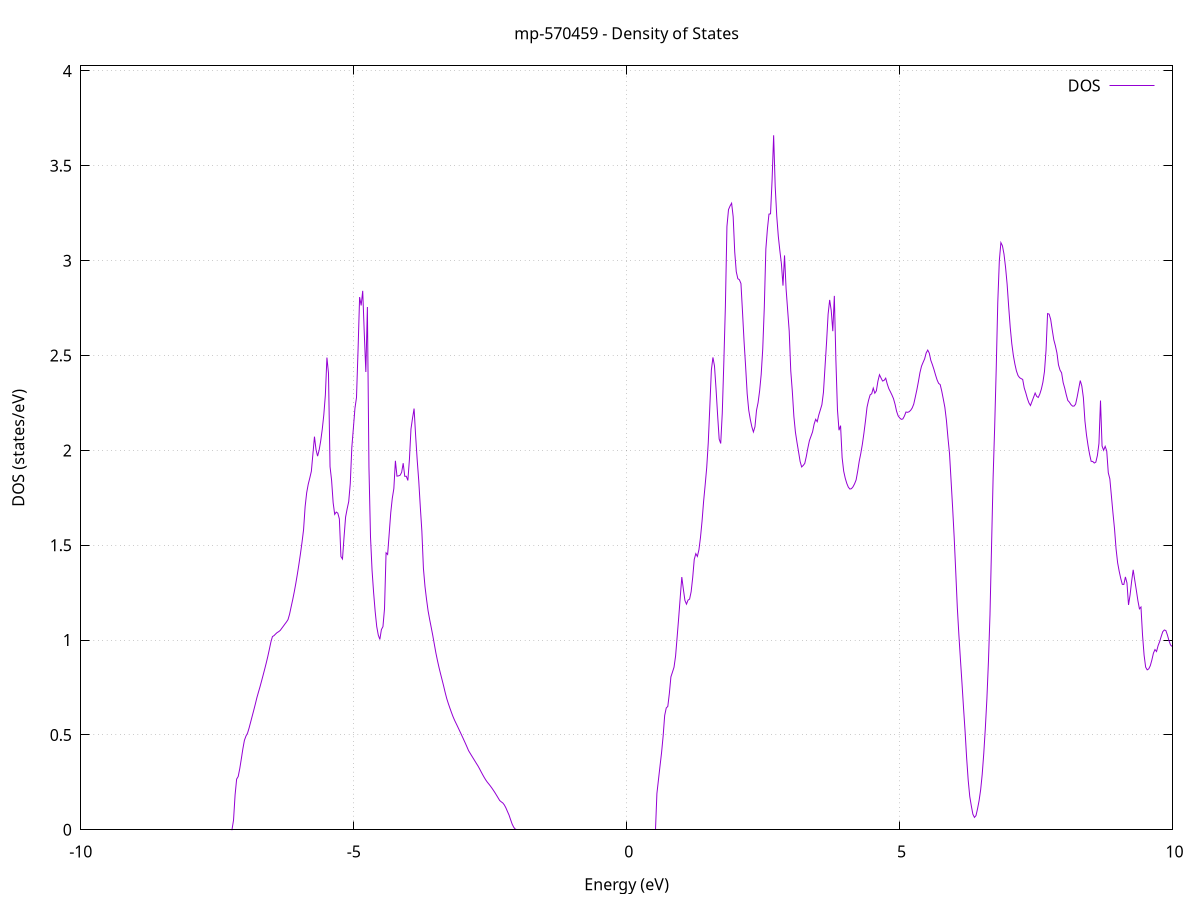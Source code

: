 set title 'mp-570459 - Density of States'
set xlabel 'Energy (eV)'
set ylabel 'DOS (states/eV)'
set grid
set xrange [-10:10]
set yrange [0:4.027]
set xzeroaxis lt -1
set terminal png size 800,600
set output 'mp-570459_dos_gnuplot.png'
plot '-' using 1:2 with lines title 'DOS'
-9.825200 0.000000
-9.796700 0.000000
-9.768200 0.000000
-9.739700 0.000000
-9.711200 0.000000
-9.682700 0.000000
-9.654200 0.000000
-9.625600 0.000000
-9.597100 0.000000
-9.568600 0.000000
-9.540100 0.000000
-9.511600 0.000000
-9.483100 0.000000
-9.454600 0.000000
-9.426000 0.000000
-9.397500 0.000000
-9.369000 0.000000
-9.340500 0.000000
-9.312000 0.000000
-9.283500 0.000000
-9.254900 0.000000
-9.226400 0.000000
-9.197900 0.000000
-9.169400 0.000000
-9.140900 0.000000
-9.112400 0.000000
-9.083900 0.000000
-9.055300 0.000000
-9.026800 0.000000
-8.998300 0.000000
-8.969800 0.000000
-8.941300 0.000000
-8.912800 0.000000
-8.884200 0.000000
-8.855700 0.000000
-8.827200 0.000000
-8.798700 0.000000
-8.770200 0.000000
-8.741700 0.000000
-8.713200 0.000000
-8.684600 0.000000
-8.656100 0.000000
-8.627600 0.000000
-8.599100 0.000000
-8.570600 0.000000
-8.542100 0.000000
-8.513600 0.000000
-8.485000 0.000000
-8.456500 0.000000
-8.428000 0.000000
-8.399500 0.000000
-8.371000 0.000000
-8.342500 0.000000
-8.313900 0.000000
-8.285400 0.000000
-8.256900 0.000000
-8.228400 0.000000
-8.199900 0.000000
-8.171400 0.000000
-8.142900 0.000000
-8.114300 0.000000
-8.085800 0.000000
-8.057300 0.000000
-8.028800 0.000000
-8.000300 0.000000
-7.971800 0.000000
-7.943200 0.000000
-7.914700 0.000000
-7.886200 0.000000
-7.857700 0.000000
-7.829200 0.000000
-7.800700 0.000000
-7.772200 0.000000
-7.743600 0.000000
-7.715100 0.000000
-7.686600 0.000000
-7.658100 0.000000
-7.629600 0.000000
-7.601100 0.000000
-7.572600 0.000000
-7.544000 0.000000
-7.515500 0.000000
-7.487000 0.000000
-7.458500 0.000000
-7.430000 0.000000
-7.401500 0.000000
-7.372900 0.000000
-7.344400 0.000000
-7.315900 0.000000
-7.287400 0.000000
-7.258900 0.000000
-7.230400 0.000400
-7.201900 0.050500
-7.173300 0.183800
-7.144800 0.267000
-7.116300 0.280900
-7.087800 0.322200
-7.059300 0.373300
-7.030800 0.426700
-7.002200 0.471900
-6.973700 0.494200
-6.945200 0.509300
-6.916700 0.536700
-6.888200 0.567800
-6.859700 0.599100
-6.831200 0.630400
-6.802600 0.662600
-6.774100 0.696200
-6.745600 0.725200
-6.717100 0.753400
-6.688600 0.783900
-6.660100 0.814800
-6.631600 0.846200
-6.603000 0.878600
-6.574500 0.913000
-6.546000 0.950600
-6.517500 0.989700
-6.489000 1.018600
-6.460500 1.023400
-6.431900 1.031900
-6.403400 1.039500
-6.374900 1.044400
-6.346400 1.051000
-6.317900 1.062200
-6.289400 1.073200
-6.260900 1.084500
-6.232300 1.095400
-6.203800 1.108000
-6.175300 1.136200
-6.146800 1.175000
-6.118300 1.212400
-6.089800 1.253300
-6.061200 1.298200
-6.032700 1.347000
-6.004200 1.399200
-5.975700 1.455100
-5.947200 1.515500
-5.918700 1.582200
-5.890200 1.703300
-5.861600 1.777000
-5.833100 1.821800
-5.804600 1.854600
-5.776100 1.889900
-5.747600 1.981000
-5.719100 2.072500
-5.690600 2.003900
-5.662000 1.969500
-5.633500 2.001300
-5.605000 2.049600
-5.576500 2.110900
-5.548000 2.187400
-5.519500 2.291800
-5.490900 2.489400
-5.462400 2.407200
-5.433900 1.914600
-5.405400 1.842300
-5.376900 1.724200
-5.348400 1.662600
-5.319900 1.674800
-5.291300 1.669100
-5.262800 1.638600
-5.234300 1.440400
-5.205800 1.427500
-5.177300 1.542700
-5.148800 1.648600
-5.120200 1.692200
-5.091700 1.729900
-5.063200 1.825200
-5.034700 2.015400
-5.006200 2.117300
-4.977700 2.221300
-4.949200 2.278500
-4.920600 2.529700
-4.892100 2.808100
-4.863600 2.764100
-4.835100 2.841100
-4.806600 2.617800
-4.778100 2.413300
-4.749600 2.755700
-4.721000 1.912500
-4.692500 1.544200
-4.664000 1.367900
-4.635500 1.250000
-4.607000 1.150600
-4.578500 1.071300
-4.549900 1.026400
-4.521400 1.003400
-4.492900 1.055300
-4.464400 1.070900
-4.435900 1.165500
-4.407400 1.460000
-4.378900 1.451400
-4.350300 1.560000
-4.321800 1.670600
-4.293300 1.747500
-4.264800 1.798500
-4.236300 1.945100
-4.207800 1.864200
-4.179200 1.865600
-4.150700 1.868900
-4.122200 1.883900
-4.093700 1.932400
-4.065200 1.863300
-4.036700 1.863400
-4.008200 1.841500
-3.979600 1.952000
-3.951100 2.112500
-3.922600 2.169900
-3.894100 2.220500
-3.865600 2.076400
-3.837100 1.949400
-3.808600 1.839500
-3.780000 1.701900
-3.751500 1.573900
-3.723000 1.377600
-3.694500 1.282900
-3.666000 1.214600
-3.637500 1.154000
-3.608900 1.108800
-3.580400 1.067200
-3.551900 1.024600
-3.523400 0.978600
-3.494900 0.932400
-3.466400 0.892800
-3.437900 0.856000
-3.409300 0.822300
-3.380800 0.790100
-3.352300 0.757400
-3.323800 0.722800
-3.295300 0.691200
-3.266800 0.665400
-3.238200 0.641500
-3.209700 0.618600
-3.181200 0.596800
-3.152700 0.577600
-3.124200 0.560600
-3.095700 0.543600
-3.067200 0.526100
-3.038600 0.508600
-3.010100 0.490900
-2.981600 0.473000
-2.953100 0.455000
-2.924600 0.436400
-2.896100 0.417200
-2.867600 0.403600
-2.839000 0.390100
-2.810500 0.376800
-2.782000 0.363500
-2.753500 0.350100
-2.725000 0.337200
-2.696500 0.322400
-2.667900 0.306600
-2.639400 0.291400
-2.610900 0.276800
-2.582400 0.263300
-2.553900 0.251500
-2.525400 0.241400
-2.496900 0.230900
-2.468300 0.219600
-2.439800 0.207600
-2.411300 0.195000
-2.382800 0.181600
-2.354300 0.168000
-2.325800 0.154300
-2.297200 0.147300
-2.268700 0.141400
-2.240200 0.130800
-2.211700 0.115300
-2.183200 0.096200
-2.154700 0.077600
-2.126200 0.053400
-2.097600 0.030100
-2.069100 0.013500
-2.040600 0.003400
-2.012100 0.000000
-1.983600 0.000000
-1.955100 0.000000
-1.926600 0.000000
-1.898000 0.000000
-1.869500 0.000000
-1.841000 0.000000
-1.812500 0.000000
-1.784000 0.000000
-1.755500 0.000000
-1.726900 0.000000
-1.698400 0.000000
-1.669900 0.000000
-1.641400 0.000000
-1.612900 0.000000
-1.584400 0.000000
-1.555900 0.000000
-1.527300 0.000000
-1.498800 0.000000
-1.470300 0.000000
-1.441800 0.000000
-1.413300 0.000000
-1.384800 0.000000
-1.356200 0.000000
-1.327700 0.000000
-1.299200 0.000000
-1.270700 0.000000
-1.242200 0.000000
-1.213700 0.000000
-1.185200 0.000000
-1.156600 0.000000
-1.128100 0.000000
-1.099600 0.000000
-1.071100 0.000000
-1.042600 0.000000
-1.014100 0.000000
-0.985600 0.000000
-0.957000 0.000000
-0.928500 0.000000
-0.900000 0.000000
-0.871500 0.000000
-0.843000 0.000000
-0.814500 0.000000
-0.785900 0.000000
-0.757400 0.000000
-0.728900 0.000000
-0.700400 0.000000
-0.671900 0.000000
-0.643400 0.000000
-0.614900 0.000000
-0.586300 0.000000
-0.557800 0.000000
-0.529300 0.000000
-0.500800 0.000000
-0.472300 0.000000
-0.443800 0.000000
-0.415200 0.000000
-0.386700 0.000000
-0.358200 0.000000
-0.329700 0.000000
-0.301200 0.000000
-0.272700 0.000000
-0.244200 0.000000
-0.215600 0.000000
-0.187100 0.000000
-0.158600 0.000000
-0.130100 0.000000
-0.101600 0.000000
-0.073100 0.000000
-0.044600 0.000000
-0.016000 0.000000
0.012500 0.000000
0.041000 0.000000
0.069500 0.000000
0.098000 0.000000
0.126500 0.000000
0.155100 0.000000
0.183600 0.000000
0.212100 0.000000
0.240600 0.000000
0.269100 0.000000
0.297600 0.000000
0.326100 0.000000
0.354700 0.000000
0.383200 0.000000
0.411700 0.000000
0.440200 0.000000
0.468700 0.000000
0.497200 0.000000
0.525800 0.000000
0.554300 0.190900
0.582800 0.263700
0.611300 0.336000
0.639800 0.406800
0.668300 0.493300
0.696800 0.602600
0.725400 0.642000
0.753900 0.650300
0.782400 0.718700
0.810900 0.806200
0.839400 0.831000
0.867900 0.856900
0.896400 0.915700
0.925000 1.016200
0.953500 1.117800
0.982000 1.226000
1.010500 1.332300
1.039000 1.268600
1.067500 1.209100
1.096100 1.189400
1.124600 1.210600
1.153100 1.216000
1.181600 1.254900
1.210100 1.329500
1.238600 1.425000
1.267100 1.455700
1.295700 1.440900
1.324200 1.476000
1.352700 1.541100
1.381200 1.626200
1.409700 1.730100
1.438200 1.816800
1.466800 1.909400
1.495300 2.041000
1.523800 2.230500
1.552300 2.424100
1.580800 2.490200
1.609300 2.444900
1.637800 2.324000
1.666400 2.186200
1.694900 2.059800
1.723400 2.036400
1.751900 2.196700
1.780400 2.463100
1.808900 2.758200
1.837400 3.180100
1.866000 3.269200
1.894500 3.288400
1.923000 3.303000
1.951500 3.232000
1.980000 3.046200
2.008500 2.941700
2.037100 2.905100
2.065600 2.899600
2.094100 2.879500
2.122600 2.730200
2.151100 2.574600
2.179600 2.442800
2.208100 2.299000
2.236700 2.211800
2.265200 2.163400
2.293700 2.124400
2.322200 2.097200
2.350700 2.124400
2.379200 2.211200
2.407800 2.251800
2.436300 2.314200
2.464800 2.400300
2.493300 2.534700
2.521800 2.754000
2.550300 3.061400
2.578800 3.166700
2.607400 3.245600
2.635900 3.247100
2.664400 3.424500
2.692900 3.661000
2.721400 3.392100
2.749900 3.235200
2.778400 3.128900
2.807000 3.052200
2.835500 2.983300
2.864000 2.868500
2.892500 3.027900
2.921000 2.851700
2.949500 2.740300
2.978100 2.628800
3.006600 2.419200
3.035100 2.311400
3.063600 2.179300
3.092100 2.095900
3.120600 2.042300
3.149100 1.993200
3.177700 1.942000
3.206200 1.912700
3.234700 1.920700
3.263200 1.931400
3.291700 1.968400
3.320200 2.012900
3.348800 2.052000
3.377300 2.074600
3.405800 2.097600
3.434300 2.138100
3.462800 2.163900
3.491300 2.151200
3.519800 2.186200
3.548400 2.213500
3.576900 2.240800
3.605400 2.306200
3.633900 2.438800
3.662400 2.569700
3.690900 2.718100
3.719400 2.793200
3.748000 2.737300
3.776500 2.628600
3.805000 2.814600
3.833500 2.475600
3.862000 2.214700
3.890500 2.106200
3.919100 2.130500
3.947600 1.961800
3.976100 1.890700
4.004600 1.853500
4.033100 1.825800
4.061600 1.806000
4.090100 1.796100
4.118700 1.798300
4.147200 1.808100
4.175700 1.823800
4.204200 1.844700
4.232700 1.890400
4.261200 1.943200
4.289800 1.984100
4.318300 2.032300
4.346800 2.090400
4.375300 2.155300
4.403800 2.227500
4.432300 2.264500
4.460800 2.292700
4.489400 2.298400
4.517900 2.328400
4.546400 2.301400
4.574900 2.314000
4.603400 2.365100
4.631900 2.398800
4.660400 2.381700
4.689000 2.365500
4.717500 2.369200
4.746000 2.380700
4.774500 2.349800
4.803000 2.325400
4.831500 2.309300
4.860100 2.292100
4.888600 2.272700
4.917100 2.243100
4.945600 2.205800
4.974100 2.181800
5.002600 2.171000
5.031100 2.163700
5.059700 2.165600
5.088200 2.180700
5.116700 2.202200
5.145200 2.200700
5.173700 2.203500
5.202200 2.210900
5.230800 2.223300
5.259300 2.243600
5.287800 2.280800
5.316300 2.318900
5.344800 2.362300
5.373300 2.409600
5.401800 2.443800
5.430400 2.463700
5.458900 2.482500
5.487400 2.513800
5.515900 2.528700
5.544400 2.512400
5.572900 2.474400
5.601500 2.451800
5.630000 2.426500
5.658500 2.397900
5.687000 2.371800
5.715500 2.353200
5.744000 2.347000
5.772500 2.312600
5.801100 2.270600
5.829600 2.226900
5.858100 2.158700
5.886600 2.066000
5.915100 1.983000
5.943600 1.840600
5.972100 1.697300
6.000700 1.540300
6.029200 1.359100
6.057700 1.172600
6.086200 1.029000
6.114700 0.899000
6.143200 0.773900
6.171800 0.642000
6.200300 0.518800
6.228800 0.377900
6.257300 0.261000
6.285800 0.175600
6.314300 0.126200
6.342800 0.082300
6.371400 0.065200
6.399900 0.074800
6.428400 0.110700
6.456900 0.153800
6.485400 0.210800
6.513900 0.292100
6.542500 0.402200
6.571000 0.534300
6.599500 0.689400
6.628000 0.886700
6.656500 1.134300
6.685000 1.495500
6.713500 1.854800
6.742100 2.121900
6.770600 2.429300
6.799100 2.779800
6.827600 2.999900
6.856100 3.095200
6.884600 3.078400
6.913100 3.034600
6.941700 2.965000
6.970200 2.876400
6.998700 2.757800
7.027200 2.648600
7.055700 2.562900
7.084200 2.500600
7.112800 2.454800
7.141300 2.418400
7.169800 2.394800
7.198300 2.383400
7.226800 2.378400
7.255300 2.374200
7.283800 2.329400
7.312400 2.303400
7.340900 2.273900
7.369400 2.250600
7.397900 2.236500
7.426400 2.258200
7.454900 2.280000
7.483500 2.302100
7.512000 2.284600
7.540500 2.279000
7.569000 2.296700
7.597500 2.323100
7.626000 2.359700
7.654500 2.415800
7.683100 2.527400
7.711600 2.721200
7.740100 2.718200
7.768600 2.689900
7.797100 2.634800
7.825600 2.583000
7.854100 2.551900
7.882700 2.513800
7.911200 2.450900
7.939700 2.423000
7.968200 2.409000
7.996700 2.357700
8.025200 2.328300
8.053800 2.293200
8.082300 2.263100
8.110800 2.254300
8.139300 2.241400
8.167800 2.233600
8.196300 2.233400
8.224800 2.243600
8.253400 2.281300
8.281900 2.325200
8.310400 2.368100
8.338900 2.339200
8.367400 2.278000
8.395900 2.154900
8.424500 2.080800
8.453000 2.025300
8.481500 1.978900
8.510000 1.942300
8.538500 1.941700
8.567000 1.933400
8.595500 1.938100
8.624100 1.973000
8.652600 2.036300
8.681100 2.262800
8.709600 2.023100
8.738100 2.000600
8.766600 2.021200
8.795100 1.997000
8.823700 1.881700
8.852200 1.849800
8.880700 1.760000
8.909200 1.670200
8.937700 1.586600
8.966200 1.480900
8.994800 1.407500
9.023300 1.363000
9.051800 1.325100
9.080300 1.293800
9.108800 1.293400
9.137300 1.333100
9.165800 1.301000
9.194400 1.185300
9.222900 1.237900
9.251400 1.309800
9.279900 1.370400
9.308400 1.315900
9.336900 1.263900
9.365500 1.208900
9.394000 1.164800
9.422500 1.174200
9.451000 1.026100
9.479500 0.920700
9.508000 0.857400
9.536500 0.843000
9.565100 0.848200
9.593600 0.865200
9.622100 0.895000
9.650600 0.931100
9.679100 0.950000
9.707600 0.939700
9.736100 0.970500
9.764700 0.992100
9.793200 1.019000
9.821700 1.044200
9.850200 1.053200
9.878700 1.050100
9.907200 1.026400
9.935800 0.996700
9.964300 0.974000
9.992800 0.966700
10.021300 0.983900
10.049800 1.019400
10.078300 1.064200
10.106800 1.111300
10.135400 1.147400
10.163900 1.179500
10.192400 1.213300
10.220900 1.262300
10.249400 1.328300
10.277900 1.390400
10.306500 1.440400
10.335000 1.494900
10.363500 1.557500
10.392000 1.583700
10.420500 1.528200
10.449000 1.516100
10.477500 1.500500
10.506100 1.476400
10.534600 1.461700
10.563100 1.450900
10.591600 1.429200
10.620100 1.411600
10.648600 1.372800
10.677100 1.313500
10.705700 1.259800
10.734200 1.210000
10.762700 1.167200
10.791200 1.130400
10.819700 1.094500
10.848200 1.043700
10.876800 1.053600
10.905300 1.078500
10.933800 1.074100
10.962300 1.031000
10.990800 0.979500
11.019300 0.922000
11.047800 0.878400
11.076400 0.887800
11.104900 0.923400
11.133400 0.971700
11.161900 1.030500
11.190400 1.076700
11.218900 1.135200
11.247500 1.228500
11.276000 1.353800
11.304500 1.513200
11.333000 1.675900
11.361500 1.712800
11.390000 1.643600
11.418500 1.624300
11.447100 1.618000
11.475600 1.632400
11.504100 1.650200
11.532600 1.626100
11.561100 1.643100
11.589600 1.622100
11.618100 1.568600
11.646700 1.545800
11.675200 1.510700
11.703700 1.511400
11.732200 1.443500
11.760700 1.381700
11.789200 1.343200
11.817800 1.312000
11.846300 1.287300
11.874800 1.266900
11.903300 1.251200
11.931800 1.237700
11.960300 1.214800
11.988800 1.281400
12.017400 1.360700
12.045900 1.417100
12.074400 1.470200
12.102900 1.648500
12.131400 1.714400
12.159900 1.791500
12.188500 1.673400
12.217000 1.612300
12.245500 1.606600
12.274000 1.622400
12.302500 1.630000
12.331000 1.650300
12.359500 1.673900
12.388100 1.750900
12.416600 1.777800
12.445100 1.755700
12.473600 1.724300
12.502100 1.705700
12.530600 1.683800
12.559100 1.671400
12.587700 1.669600
12.616200 1.669600
12.644700 1.671800
12.673200 1.691300
12.701700 1.699500
12.730200 1.681100
12.758800 1.645800
12.787300 1.655600
12.815800 1.711500
12.844300 1.738200
12.872800 1.740500
12.901300 1.783200
12.929800 1.857900
12.958400 1.934100
12.986900 2.016600
13.015400 2.012500
13.043900 2.066500
13.072400 2.117200
13.100900 2.174300
13.129500 2.256600
13.158000 2.315100
13.186500 2.278300
13.215000 2.248900
13.243500 2.230400
13.272000 2.237400
13.300500 2.242400
13.329100 2.242800
13.357600 2.239400
13.386100 2.240700
13.414600 2.252600
13.443100 2.256800
13.471600 2.263800
13.500100 2.291500
13.528700 2.325800
13.557200 2.369200
13.585700 2.421100
13.614200 2.538900
13.642700 2.625500
13.671200 2.793200
13.699800 2.899900
13.728300 2.877300
13.756800 2.945400
13.785300 3.096100
13.813800 3.141000
13.842300 3.131800
13.870800 3.094600
13.899400 3.076900
13.927900 2.978100
13.956400 2.954800
13.984900 2.930300
14.013400 2.911800
14.041900 2.892700
14.070500 2.888200
14.099000 2.900000
14.127500 2.925700
14.156000 2.949600
14.184500 3.004600
14.213000 3.085600
14.241500 3.161700
14.270100 3.166300
14.298600 3.236000
14.327100 3.238400
14.355600 3.373500
14.384100 3.380700
14.412600 3.306900
14.441100 3.174600
14.469700 3.119200
14.498200 3.088300
14.526700 3.194900
14.555200 3.114700
14.583700 3.092200
14.612200 3.192200
14.640800 3.208200
14.669300 3.257100
14.697800 3.335600
14.726300 3.430100
14.754800 3.554500
14.783300 3.663900
14.811800 3.769300
14.840400 3.912300
14.868900 4.021100
14.897400 4.102900
14.925900 4.108200
14.954400 4.085300
14.982900 4.031200
15.011500 3.867500
15.040000 3.635200
15.068500 3.335200
15.097000 3.168000
15.125500 3.121500
15.154000 3.089100
15.182500 3.067200
15.211100 3.041700
15.239600 3.070900
15.268100 3.200200
15.296600 3.272700
15.325100 3.259500
15.353600 3.188900
15.382100 3.185500
15.410700 3.226000
15.439200 3.263700
15.467700 3.306600
15.496200 3.346300
15.524700 3.375300
15.553200 3.403200
15.581800 3.454100
15.610300 3.551800
15.638800 3.607500
15.667300 3.532700
15.695800 3.346300
15.724300 3.159700
15.752800 3.127600
15.781400 3.124700
15.809900 3.174500
15.838400 3.276300
15.866900 3.345500
15.895400 3.350700
15.923900 3.389200
15.952500 3.343100
15.981000 3.410200
16.009500 3.367100
16.038000 3.208500
16.066500 3.101900
16.095000 3.049300
16.123500 2.989000
16.152100 2.918400
16.180600 2.728900
16.209100 2.691600
16.237600 2.676400
16.266100 2.709800
16.294600 2.786100
16.323100 2.812500
16.351700 2.891400
16.380200 2.984800
16.408700 3.161300
16.437200 3.003600
16.465700 2.963200
16.494200 2.867200
16.522800 2.812000
16.551300 2.794600
16.579800 2.758800
16.608300 2.709900
16.636800 2.649100
16.665300 2.607900
16.693800 2.540900
16.722400 2.557100
16.750900 2.665200
16.779400 2.726200
16.807900 2.745400
16.836400 2.813100
16.864900 2.857000
16.893500 2.932000
16.922000 3.049400
16.950500 3.061500
16.979000 2.999700
17.007500 2.951200
17.036000 2.999000
17.064500 3.013400
17.093100 3.099700
17.121600 3.207500
17.150100 3.331800
17.178600 3.455900
17.207100 3.614800
17.235600 3.705000
17.264100 3.748400
17.292700 3.610300
17.321200 3.506200
17.349700 3.422900
17.378200 3.369300
17.406700 3.335300
17.435200 3.154300
17.463800 3.139400
17.492300 3.127500
17.520800 3.116100
17.549300 3.122100
17.577800 3.176500
17.606300 3.238500
17.634800 3.368200
17.663400 3.380500
17.691900 3.360900
17.720400 3.325600
17.748900 3.227400
17.777400 3.117000
17.805900 3.087800
17.834500 3.102700
17.863000 3.119000
17.891500 3.127100
17.920000 3.112700
17.948500 3.118900
17.977000 3.137700
18.005500 3.145900
18.034100 3.156600
18.062600 3.183600
18.091100 3.222200
18.119600 3.205800
18.148100 3.176800
18.176600 3.179500
18.205100 3.204000
18.233700 3.220600
18.262200 3.210700
18.290700 3.247300
18.319200 3.296300
18.347700 3.327400
18.376200 3.413600
18.404800 3.388100
18.433300 3.351600
18.461800 3.307100
18.490300 3.307700
18.518800 3.405800
18.547300 3.463900
18.575800 3.509600
18.604400 3.600500
18.632900 3.728300
18.661400 3.905100
18.689900 3.888800
18.718400 3.868200
18.746900 3.821600
18.775500 3.735900
18.804000 3.565000
18.832500 3.470400
18.861000 3.481000
18.889500 3.420400
18.918000 3.317700
18.946500 3.290000
18.975100 3.307900
19.003600 3.292100
19.032100 3.318900
19.060600 3.378700
19.089100 3.323200
19.117600 3.257100
19.146100 3.306900
19.174700 3.428700
19.203200 3.485300
19.231700 3.487800
19.260200 3.456800
19.288700 3.449800
19.317200 3.513400
19.345800 3.612600
19.374300 3.622200
19.402800 3.659500
19.431300 3.695000
19.459800 3.718000
19.488300 3.769400
19.516800 3.792600
19.545400 3.833600
19.573900 3.826900
19.602400 3.775100
19.630900 3.689700
19.659400 3.640000
19.687900 3.724000
19.716500 3.733200
19.745000 3.742200
19.773500 3.718900
19.802000 3.714500
19.830500 3.689700
19.859000 3.912200
19.887500 3.654500
19.916100 3.665900
19.944600 3.799900
19.973100 3.941400
20.001600 3.945600
20.030100 3.790200
20.058600 3.540300
20.087100 3.457500
20.115700 3.420200
20.144200 3.385900
20.172700 3.369100
20.201200 3.338500
20.229700 3.337000
20.258200 3.325300
20.286800 3.312600
20.315300 3.337900
20.343800 3.368400
20.372300 3.416700
20.400800 3.478200
20.429300 3.529000
20.457800 3.617000
20.486400 3.642600
20.514900 3.685700
20.543400 3.743100
20.571900 3.729700
20.600400 3.758100
20.628900 3.792700
20.657500 3.743100
20.686000 3.750600
20.714500 3.768700
20.743000 3.731400
20.771500 3.704900
20.800000 3.687200
20.828500 3.686300
20.857100 3.687200
20.885600 3.648300
20.914100 3.566400
20.942600 3.524900
20.971100 3.532500
20.999600 3.579600
21.028100 3.694100
21.056700 3.802500
21.085200 3.854000
21.113700 3.958000
21.142200 3.949800
21.170700 3.886500
21.199200 3.820400
21.227800 3.799400
21.256300 3.827600
21.284800 3.851400
21.313300 3.871100
21.341800 3.893800
21.370300 3.900200
21.398800 3.902700
21.427400 3.956100
21.455900 4.007500
21.484400 4.026000
21.512900 4.030300
21.541400 3.980200
21.569900 3.876300
21.598500 3.698400
21.627000 3.515000
21.655500 3.403200
21.684000 3.355400
21.712500 3.426300
21.741000 3.508800
21.769500 3.410200
21.798100 3.399200
21.826600 3.431100
21.855100 3.483100
21.883600 3.532200
21.912100 3.544600
21.940600 3.475800
21.969100 3.387400
21.997700 3.357600
22.026200 3.394700
22.054700 3.419900
22.083200 3.433400
22.111700 3.504600
22.140200 3.608000
22.168800 3.707100
22.197300 3.787600
22.225800 3.892200
22.254300 3.990700
22.282800 4.079600
22.311300 4.092500
22.339800 4.051600
22.368400 4.007700
22.396900 4.031000
22.425400 4.055700
22.453900 4.027500
22.482400 3.960200
22.510900 3.970600
22.539500 4.039800
22.568000 4.100100
22.596500 4.059200
22.625000 3.970400
22.653500 4.027500
22.682000 4.132400
22.710500 4.182800
22.739100 4.221400
22.767600 4.347700
22.796100 4.289800
22.824600 4.196400
22.853100 4.085400
22.881600 3.962300
22.910200 3.848100
22.938700 3.744600
22.967200 3.659600
22.995700 3.627200
23.024200 3.613400
23.052700 3.641600
23.081200 3.619700
23.109800 3.643400
23.138300 3.681200
23.166800 3.743200
23.195300 3.741200
23.223800 3.742000
23.252300 3.659200
23.280800 3.678900
23.309400 3.817900
23.337900 3.958400
23.366400 4.010200
23.394900 3.948600
23.423400 3.926900
23.451900 3.910000
23.480500 3.893300
23.509000 3.874400
23.537500 3.882100
23.566000 3.904600
23.594500 3.939600
23.623000 3.995600
23.651500 4.070600
23.680100 4.148400
23.708600 4.329900
23.737100 4.371800
23.765600 4.399700
23.794100 4.335900
23.822600 4.265200
23.851200 4.300600
23.879700 4.343900
23.908200 4.367300
23.936700 4.336700
23.965200 4.325600
23.993700 4.354000
24.022200 4.379100
24.050800 4.349000
24.079300 4.334000
24.107800 4.248600
24.136300 4.181500
24.164800 4.123500
24.193300 4.113200
24.221800 4.100300
24.250400 4.112400
24.278900 4.117800
24.307400 4.132700
24.335900 4.166800
24.364400 4.229400
24.392900 4.286800
24.421500 4.295100
24.450000 4.294500
24.478500 4.269400
24.507000 4.197100
24.535500 4.173800
24.564000 4.184200
24.592500 4.102800
24.621100 4.037200
24.649600 4.042800
24.678100 4.017200
24.706600 3.932500
24.735100 3.929700
24.763600 3.925400
24.792200 3.914200
24.820700 3.858300
24.849200 3.847700
24.877700 3.895900
24.906200 3.960600
24.934700 3.999800
24.963200 4.007500
24.991800 4.002000
25.020300 4.014700
25.048800 3.994400
25.077300 4.015900
25.105800 4.050400
25.134300 4.125900
25.162800 4.190500
25.191400 4.358500
25.219900 4.455800
25.248400 4.462200
25.276900 4.465600
25.305400 4.360900
25.333900 4.294800
25.362500 4.288900
25.391000 4.184400
25.419500 4.131300
25.448000 4.120400
25.476500 4.168900
25.505000 4.150300
25.533500 4.119800
25.562100 4.114600
25.590600 4.103000
25.619100 4.175000
25.647600 4.202100
25.676100 4.207600
25.704600 4.226400
25.733200 4.236100
25.761700 4.228500
25.790200 4.209500
25.818700 4.021000
25.847200 3.932800
25.875700 3.910900
25.904200 3.937000
25.932800 4.006100
25.961300 4.071100
25.989800 4.097100
26.018300 4.135100
26.046800 4.214700
26.075300 4.348100
26.103800 4.429200
26.132400 4.539600
26.160900 4.551100
26.189400 4.610500
26.217900 4.603300
26.246400 4.500700
26.274900 4.480600
26.303500 4.586400
26.332000 4.680500
26.360500 4.746500
26.389000 4.736900
26.417500 4.711700
26.446000 4.730100
26.474500 4.754600
26.503100 4.660800
26.531600 4.500200
26.560100 4.405100
26.588600 4.354600
26.617100 4.308200
26.645600 4.288800
26.674200 4.310100
26.702700 4.357200
26.731200 4.455700
26.759700 4.464900
26.788200 4.495100
26.816700 4.540000
26.845200 4.646100
26.873800 4.760000
26.902300 4.810500
26.930800 4.845400
26.959300 4.884400
26.987800 4.848600
27.016300 4.747100
27.044800 4.678200
27.073400 4.677900
27.101900 4.701400
27.130400 4.758700
27.158900 4.762300
27.187400 4.846300
27.215900 5.020800
27.244500 5.115900
27.273000 5.146900
27.301500 5.304900
27.330000 5.104400
27.358500 4.985000
27.387000 4.863600
27.415500 4.826600
27.444100 4.852400
27.472600 4.924600
27.501100 5.004100
27.529600 5.007000
27.558100 4.969900
27.586600 4.995500
27.615200 4.916800
27.643700 4.803300
27.672200 4.661500
27.700700 4.624000
27.729200 4.558700
27.757700 4.426900
27.786200 4.354200
27.814800 4.352800
27.843300 4.355900
27.871800 4.362500
27.900300 4.369800
27.928800 4.468600
27.957300 4.500100
27.985800 4.543000
28.014400 4.561700
28.042900 4.555300
28.071400 4.541300
28.099900 4.542200
28.128400 4.571000
28.156900 4.613300
28.185500 4.576400
28.214000 4.497100
28.242500 4.486600
28.271000 4.491000
28.299500 4.485800
28.328000 4.513100
28.356500 4.462600
28.385100 4.454500
28.413600 4.443600
28.442100 4.415700
28.470600 4.364800
28.499100 4.300000
28.527600 4.286300
28.556200 4.335000
28.584700 4.481400
28.613200 4.570000
28.641700 4.671400
28.670200 4.742800
28.698700 4.778700
28.727200 4.802200
28.755800 4.843100
28.784300 4.850700
28.812800 4.895400
28.841300 4.974700
28.869800 4.989500
28.898300 4.863100
28.926800 4.795700
28.955400 4.704600
28.983900 4.563500
29.012400 4.488200
29.040900 4.467200
29.069400 4.535000
29.097900 4.714500
29.126500 4.893500
29.155000 4.953900
29.183500 4.941300
29.212000 4.937700
29.240500 4.830600
29.269000 4.715900
29.297500 4.644600
29.326100 4.593600
29.354600 4.550300
29.383100 4.457800
29.411600 4.374700
29.440100 4.348700
29.468600 4.378700
29.497200 4.439500
29.525700 4.465200
29.554200 4.465500
29.582700 4.489700
29.611200 4.523500
29.639700 4.524700
29.668200 4.473000
29.696800 4.429300
29.725300 4.372700
29.753800 4.317700
29.782300 4.281500
29.810800 4.255300
29.839300 4.165700
29.867800 4.120700
29.896400 4.092700
29.924900 4.142100
29.953400 4.327600
29.981900 4.618300
30.010400 4.722500
30.038900 4.628000
30.067500 4.719300
30.096000 4.730200
30.124500 4.697500
30.153000 4.833600
30.181500 4.902000
30.210000 4.694900
30.238500 4.556000
30.267100 4.583600
30.295600 4.670000
30.324100 4.767900
30.352600 4.689300
30.381100 4.561100
30.409600 4.375600
30.438200 4.401300
30.466700 4.423000
30.495200 4.490700
30.523700 4.547000
30.552200 4.706900
30.580700 4.797900
30.609200 4.793300
30.637800 4.836000
30.666300 4.897400
30.694800 4.990100
30.723300 5.031200
30.751800 4.968900
30.780300 5.062700
30.808800 5.113900
30.837400 5.222600
30.865900 5.405400
30.894400 5.528000
30.922900 5.549000
30.951400 5.537000
30.979900 5.440500
31.008500 5.368600
31.037000 5.374000
31.065500 5.262300
31.094000 5.172600
31.122500 5.115300
31.151000 4.961500
31.179500 4.755400
31.208100 4.661900
31.236600 4.642600
31.265100 4.685100
31.293600 4.766500
31.322100 4.822900
31.350600 4.931700
31.379200 4.955200
31.407700 4.950300
31.436200 4.915400
31.464700 4.867100
31.493200 4.824400
31.521700 4.777500
31.550200 4.883400
31.578800 4.735100
31.607300 4.674600
31.635800 4.699200
31.664300 4.660500
31.692800 4.653600
31.721300 4.567700
31.749800 4.592300
31.778400 4.676200
31.806900 4.795300
31.835400 5.037000
31.863900 5.251600
31.892400 5.343600
31.920900 5.233700
31.949500 4.917900
31.978000 4.692400
32.006500 4.571200
32.035000 4.477100
32.063500 4.478300
32.092000 4.431800
32.120500 4.445600
32.149100 4.458600
32.177600 4.614100
32.206100 4.742400
32.234600 4.745100
32.263100 4.712700
32.291600 4.671000
32.320200 4.684300
32.348700 4.738600
32.377200 4.772800
32.405700 4.849600
32.434200 4.954900
32.462700 4.951300
32.491200 4.925000
32.519800 4.688700
32.548300 4.732800
32.576800 4.908100
32.605300 5.134200
32.633800 5.196000
32.662300 5.033800
32.690800 5.001600
32.719400 5.144300
32.747900 5.305000
32.776400 5.527200
32.804900 5.449900
32.833400 5.308800
32.861900 5.177400
32.890500 5.050000
32.919000 4.925500
32.947500 4.793100
32.976000 4.719100
33.004500 4.626800
33.033000 4.651800
33.061500 4.565600
33.090100 4.654900
33.118600 4.768200
33.147100 4.938500
33.175600 5.023000
33.204100 4.808200
33.232600 4.692900
33.261200 4.704000
33.289700 4.822100
33.318200 4.977500
33.346700 5.048600
33.375200 5.169300
33.403700 5.345500
33.432200 5.488400
33.460800 5.591500
33.489300 5.548200
33.517800 5.483000
33.546300 5.420000
33.574800 5.299200
33.603300 5.169800
33.631800 5.030400
33.660400 4.926100
33.688900 4.888800
33.717400 4.921700
33.745900 4.969000
33.774400 4.998000
33.802900 5.049100
33.831500 5.091100
33.860000 5.108600
33.888500 5.045900
33.917000 4.986700
33.945500 4.963000
33.974000 4.976600
34.002500 5.097700
34.031100 5.162500
34.059600 5.147300
34.088100 5.254100
34.116600 5.277600
34.145100 5.302600
34.173600 5.297800
34.202200 5.263300
34.230700 5.104300
34.259200 4.991900
34.287700 4.899000
34.316200 4.737200
34.344700 4.566600
34.373200 4.241200
34.401800 4.002100
34.430300 3.936700
34.458800 3.905900
34.487300 3.911800
34.515800 4.005300
34.544300 4.103500
34.572800 4.189500
34.601400 4.262600
34.629900 4.356000
34.658400 4.501000
34.686900 4.572000
34.715400 4.608500
34.743900 4.543600
34.772500 4.372700
34.801000 4.233500
34.829500 4.148300
34.858000 4.138200
34.886500 4.194200
34.915000 4.213100
34.943500 4.336300
34.972100 4.558100
35.000600 4.531300
35.029100 4.562100
35.057600 4.739400
35.086100 4.896900
35.114600 5.031100
35.143200 4.911500
35.171700 4.818200
35.200200 4.724600
35.228700 4.661300
35.257200 4.608900
35.285700 4.740300
35.314200 4.800000
35.342800 4.685700
35.371300 4.613600
35.399800 4.589100
35.428300 4.539100
35.456800 4.518800
35.485300 4.469000
35.513800 4.348600
35.542400 4.188900
35.570900 4.197100
35.599400 4.231500
35.627900 4.246900
35.656400 4.314400
35.684900 4.570700
35.713500 4.425500
35.742000 4.441700
35.770500 4.635700
35.799000 4.926100
35.827500 4.833700
35.856000 5.069700
35.884500 5.232000
35.913100 5.342800
35.941600 5.346200
35.970100 5.208800
35.998600 5.018200
36.027100 4.816400
36.055600 4.706500
36.084200 4.536100
36.112700 4.537100
36.141200 4.570700
36.169700 4.731500
36.198200 4.817800
36.226700 4.934400
36.255200 5.177300
36.283800 5.072500
36.312300 5.162300
36.340800 4.994600
36.369300 5.091500
36.397800 4.859100
36.426300 4.861100
36.454800 4.859800
36.483400 4.902200
36.511900 4.871900
36.540400 4.858500
36.568900 4.882800
36.597400 4.838700
36.625900 4.774300
36.654500 4.786000
36.683000 4.932500
36.711500 5.109000
36.740000 5.301200
36.768500 5.250100
36.797000 4.944400
36.825500 4.781200
36.854100 4.696900
36.882600 4.627800
36.911100 4.525400
36.939600 4.618900
36.968100 4.667100
36.996600 4.716900
37.025200 4.760600
37.053700 4.781800
37.082200 4.753500
37.110700 4.828400
37.139200 5.025700
37.167700 4.916200
37.196200 4.792700
37.224800 4.866500
37.253300 4.848800
37.281800 4.901400
37.310300 4.985700
37.338800 5.073100
37.367300 5.207800
37.395800 5.269600
37.424400 5.355600
37.452900 5.281900
37.481400 5.260500
37.509900 5.218400
37.538400 5.322600
37.566900 5.319000
37.595500 5.146500
37.624000 4.952200
37.652500 4.819000
37.681000 4.747500
37.709500 4.705800
37.738000 4.739900
37.766500 4.728000
37.795100 4.752100
37.823600 4.904400
37.852100 5.021100
37.880600 5.373200
37.909100 5.336900
37.937600 5.264200
37.966200 5.073900
37.994700 5.056500
38.023200 5.145900
38.051700 5.225300
38.080200 5.314600
38.108700 5.235400
38.137200 5.072100
38.165800 4.941400
38.194300 4.916100
38.222800 4.933600
38.251300 4.940500
38.279800 5.014400
38.308300 5.105000
38.336800 5.232000
38.365400 5.423300
38.393900 5.612100
38.422400 5.573200
38.450900 5.538300
38.479400 5.493100
38.507900 5.398200
38.536500 5.375800
38.565000 5.453400
38.593500 5.507300
38.622000 5.512600
38.650500 5.515300
38.679000 5.624400
38.707500 5.809600
38.736100 5.523900
38.764600 5.732700
38.793100 5.663800
38.821600 5.768300
38.850100 5.579600
38.878600 5.580400
38.907200 5.646700
38.935700 5.466500
38.964200 5.257400
38.992700 5.195000
39.021200 5.440900
39.049700 5.217900
39.078200 5.169900
39.106800 5.212500
39.135300 5.330700
39.163800 5.408200
39.192300 5.318000
39.220800 5.249800
39.249300 5.235100
39.277800 5.056000
39.306400 4.852500
39.334900 4.714500
39.363400 4.463200
39.391900 4.423500
39.420400 4.396400
39.448900 4.479400
39.477500 4.439100
39.506000 4.389500
39.534500 4.385500
39.563000 4.358000
39.591500 4.346600
39.620000 4.357200
39.648500 4.352100
39.677100 4.479900
39.705600 4.673500
39.734100 4.848000
39.762600 4.946400
39.791100 5.043700
39.819600 4.980300
39.848200 5.167600
39.876700 5.310200
39.905200 5.600000
39.933700 5.376300
39.962200 5.020300
39.990700 4.920200
40.019200 4.998100
40.047800 5.243000
40.076300 5.321800
40.104800 5.486900
40.133300 5.522600
40.161800 5.332600
40.190300 5.211500
40.218800 5.222600
40.247400 5.163000
40.275900 5.111200
40.304400 5.311000
40.332900 5.257000
40.361400 5.145800
40.389900 4.949200
40.418500 4.750600
40.447000 4.691700
40.475500 4.639300
40.504000 4.534200
40.532500 4.436100
40.561000 4.456500
40.589500 4.514000
40.618100 4.597600
40.646600 4.712800
40.675100 4.880500
40.703600 5.045100
40.732100 5.151200
40.760600 5.056600
40.789200 4.822500
40.817700 4.543000
40.846200 4.330500
40.874700 4.237000
40.903200 4.327500
40.931700 4.411600
40.960200 4.535300
40.988800 4.930300
41.017300 4.782800
41.045800 4.850600
41.074300 5.341700
41.102800 5.080600
41.131300 5.016300
41.159900 5.156000
41.188400 5.177300
41.216900 5.319900
41.245400 5.339000
41.273900 5.460100
41.302400 5.610200
41.330900 5.496300
41.359500 5.153300
41.388000 5.194300
41.416500 5.171600
41.445000 5.275700
41.473500 5.404300
41.502000 5.633400
41.530500 5.880400
41.559100 6.162600
41.587600 6.393200
41.616100 6.437900
41.644600 6.327000
41.673100 6.134600
41.701600 6.052700
41.730200 6.030300
41.758700 5.573200
41.787200 5.544100
41.815700 5.708400
41.844200 6.009800
41.872700 6.046100
41.901200 6.220700
41.929800 6.544900
41.958300 6.369600
41.986800 6.181700
42.015300 5.945700
42.043800 5.583600
42.072300 5.672900
42.100900 5.922500
42.129400 6.020400
42.157900 5.947200
42.186400 5.785700
42.214900 5.604900
42.243400 5.390600
42.271900 5.328600
42.300500 5.345600
42.329000 5.228800
42.357500 5.281000
42.386000 5.304100
42.414500 5.291900
42.443000 5.337700
42.471500 5.461400
42.500100 5.608000
42.528600 5.452700
42.557100 5.071000
42.585600 4.781400
42.614100 4.672900
42.642600 4.765300
42.671200 4.710800
42.699700 4.690100
42.728200 4.647700
42.756700 4.650500
42.785200 4.622100
42.813700 4.651400
42.842200 4.656400
42.870800 4.565400
42.899300 4.373600
42.927800 4.205800
42.956300 4.053200
42.984800 3.943700
43.013300 3.846600
43.041900 3.744100
43.070400 3.648000
43.098900 3.572200
43.127400 3.428900
43.155900 3.343800
43.184400 3.295900
43.212900 3.289400
43.241500 3.251700
43.270000 3.192900
43.298500 3.186300
43.327000 3.101100
43.355500 2.928700
43.384000 2.830900
43.412500 2.757900
43.441100 2.682900
43.469600 2.532400
43.498100 2.410400
43.526600 2.294300
43.555100 2.161300
43.583600 2.008400
43.612200 1.871100
43.640700 1.714100
43.669200 1.498500
43.697700 1.273400
43.726200 1.069100
43.754700 0.931500
43.783200 0.842100
43.811800 0.754500
43.840300 0.643000
43.868800 0.540900
43.897300 0.489900
43.925800 0.452000
43.954300 0.420100
43.982900 0.390200
44.011400 0.364300
44.039900 0.337700
44.068400 0.323500
44.096900 0.307800
44.125400 0.282900
44.153900 0.259500
44.182500 0.243900
44.211000 0.230500
44.239500 0.213500
44.268000 0.189700
44.296500 0.152100
44.325000 0.117700
44.353500 0.089000
44.382100 0.068800
44.410600 0.055800
44.439100 0.044200
44.467600 0.033600
44.496100 0.024000
44.524600 0.015600
44.553200 0.008300
44.581700 0.002300
44.610200 0.000000
44.638700 0.000000
44.667200 0.000000
44.695700 0.000000
44.724200 0.000000
44.752800 0.000000
44.781300 0.000000
44.809800 0.000000
44.838300 0.000000
44.866800 0.000000
44.895300 0.000000
44.923900 0.000000
44.952400 0.000000
44.980900 0.000000
45.009400 0.000000
45.037900 0.000000
45.066400 0.000000
45.094900 0.000000
45.123500 0.000000
45.152000 0.000000
45.180500 0.000000
45.209000 0.000000
45.237500 0.000000
45.266000 0.000000
45.294500 0.000000
45.323100 0.000000
45.351600 0.000000
45.380100 0.000000
45.408600 0.000000
45.437100 0.000000
45.465600 0.000000
45.494200 0.000000
45.522700 0.000000
45.551200 0.000000
45.579700 0.000000
45.608200 0.000000
45.636700 0.000000
45.665200 0.000000
45.693800 0.000000
45.722300 0.000000
45.750800 0.000000
45.779300 0.000000
45.807800 0.000000
45.836300 0.000000
45.864900 0.000000
45.893400 0.000000
45.921900 0.000000
45.950400 0.000000
45.978900 0.000000
46.007400 0.000000
46.035900 0.000000
46.064500 0.000000
46.093000 0.000000
46.121500 0.000000
46.150000 0.000000
46.178500 0.000000
46.207000 0.000000
46.235500 0.000000
46.264100 0.000000
46.292600 0.000000
46.321100 0.000000
46.349600 0.000000
46.378100 0.000000
46.406600 0.000000
46.435200 0.000000
46.463700 0.000000
46.492200 0.000000
46.520700 0.000000
46.549200 0.000000
46.577700 0.000000
46.606200 0.000000
46.634800 0.000000
46.663300 0.000000
46.691800 0.000000
46.720300 0.000000
46.748800 0.000000
46.777300 0.000000
46.805900 0.000000
46.834400 0.000000
46.862900 0.000000
46.891400 0.000000
46.919900 0.000000
46.948400 0.000000
46.976900 0.000000
47.005500 0.000000
47.034000 0.000000
47.062500 0.000000
47.091000 0.000000
47.119500 0.000000
47.148000 0.000000
47.176500 0.000000
47.205100 0.000000
e
